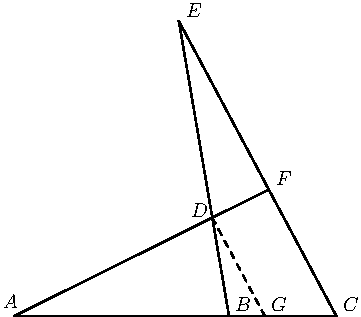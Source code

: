 import graph; size(6cm); real lsf=0.5; pen dps=linewidth(0.7)+fontsize(10); defaultpen(dps); pen ds=black; real xmin=-3.1092564873439827,xmax=9.207782179569163,ymin=-2.9073740203613228,ymax=5.352173818092968; 
pair A=(0.,0.), B=(2.,0.), C=(3.,0.), D=(1.844210657752221,0.9163996677609755), F=(2.3711279885385697,1.1782281442641112), G=(2.3333333333333335,0.); 
draw(C--B,linewidth(0.8)); draw(B--A,linewidth(0.8)); draw(A--D,linewidth(0.8)); draw(B--D,linewidth(0.8)); draw(D--(1.5326319732566631,2.7491990032829263),linewidth(0.8)); draw((1.5326319732566631,2.7491990032829263)--C,linewidth(0.8)); draw(D--F,linewidth(0.8)); draw(D--G,linewidth(0.8)+linetype("4 4")); 
dot(A,linewidth(1.pt)+ds); label("$A$",(-0.1311931476912738,0.05141382841985272),NE*lsf); dot(B,linewidth(1.pt)+ds); label("$B$",(2.0372995753568155,0.022500592112544814),NE*lsf); dot(C,linewidth(1.pt)+ds); label("$C$",(3.039625100676821,0.022500592112544814),NE*lsf); dot(D,linewidth(1.pt)+ds); label("$D$",(1.622876521618736,0.8995354267675512),NE*lsf); dot((1.5326319732566631,2.7491990032829263),linewidth(1.pt)+ds); label("$E$",(1.5746877944398896,2.7692580413067955),NE*lsf); dot(F,linewidth(1.pt)+ds); label("$F$",(2.413171647351817,1.1983055352763994),NE*lsf); dot(G,linewidth(1.pt)+ds); label("$G$",(2.3746206656087403,0.022500592112544814),NE*lsf); 
clip((xmin,ymin)--(xmin,ymax)--(xmax,ymax)--(xmax,ymin)--cycle); 